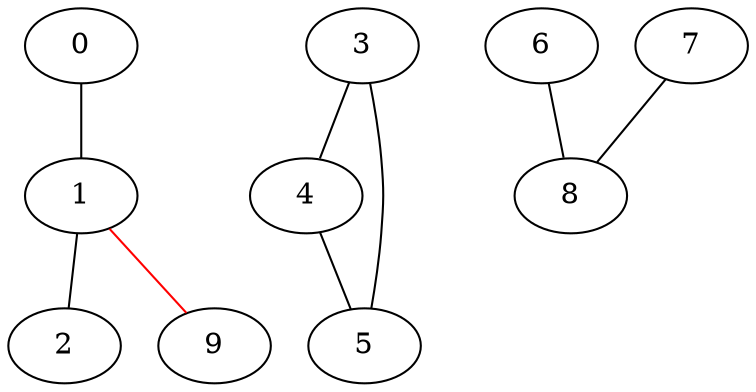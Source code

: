 graph test31
 { 
0 -- 1 ;
1 -- 2 ;
1 -- 9  [color=red];
2
3 -- 4 ;
3 -- 5 ;
4 -- 5 ;
5
6 -- 8 ;
7 -- 8 ;
8
9

}